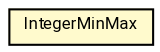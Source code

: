 #!/usr/local/bin/dot
#
# Class diagram 
# Generated by UMLGraph version R5_7_2-60-g0e99a6 (http://www.spinellis.gr/umlgraph/)
#

digraph G {
	graph [fontnames="svg"]
	edge [fontname="Roboto",fontsize=7,labelfontname="Roboto",labelfontsize=7,color="black"];
	node [fontname="Roboto",fontcolor="black",fontsize=8,shape=plaintext,margin=0,width=0,height=0];
	nodesep=0.15;
	ranksep=0.25;
	rankdir=LR;
	// de.lmu.ifi.dbs.elki.math.IntegerMinMax
	c5423484 [label=<<table title="de.lmu.ifi.dbs.elki.math.IntegerMinMax" border="0" cellborder="1" cellspacing="0" cellpadding="2" bgcolor="lemonChiffon" href="IntegerMinMax.html" target="_parent">
		<tr><td><table border="0" cellspacing="0" cellpadding="1">
		<tr><td align="center" balign="center"> <font face="Roboto">IntegerMinMax</font> </td></tr>
		</table></td></tr>
		</table>>, URL="IntegerMinMax.html"];
}

